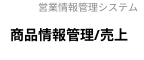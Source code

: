 @startuml images/商品情報管理/売上
' ヘッダー
header 営業情報管理システム
' タイトル
title 商品情報管理/売上
' 
hide circle
' 
hide method





@enduml
